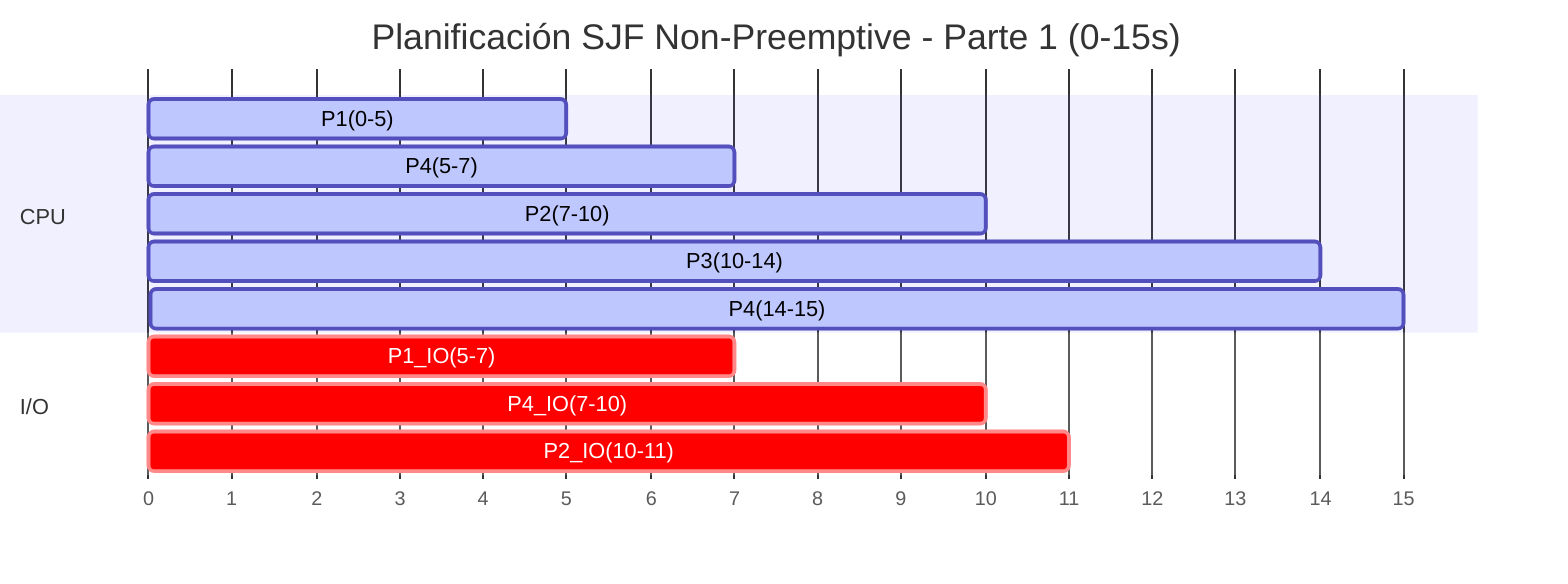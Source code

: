 gantt
    title Planificación SJF Non-Preemptive - Parte 1 (0-15s)
    dateFormat X
    axisFormat %s

    section CPU
    P1(0-5)      :active, cpu1, 0, 5
    P4(5-7)      :active, cpu2, 5, 7
    P2(7-10)     :active, cpu3, 7, 10
    P3(10-14)    :active, cpu4, 10, 14
    P4(14-15)    :active, cpu5, 14, 15

    section I/O
    P1_IO(5-7)   :crit, io1, 5, 7
    P4_IO(7-10)  :crit, io2, 7, 10
    P2_IO(10-11) :crit, io3, 10, 11